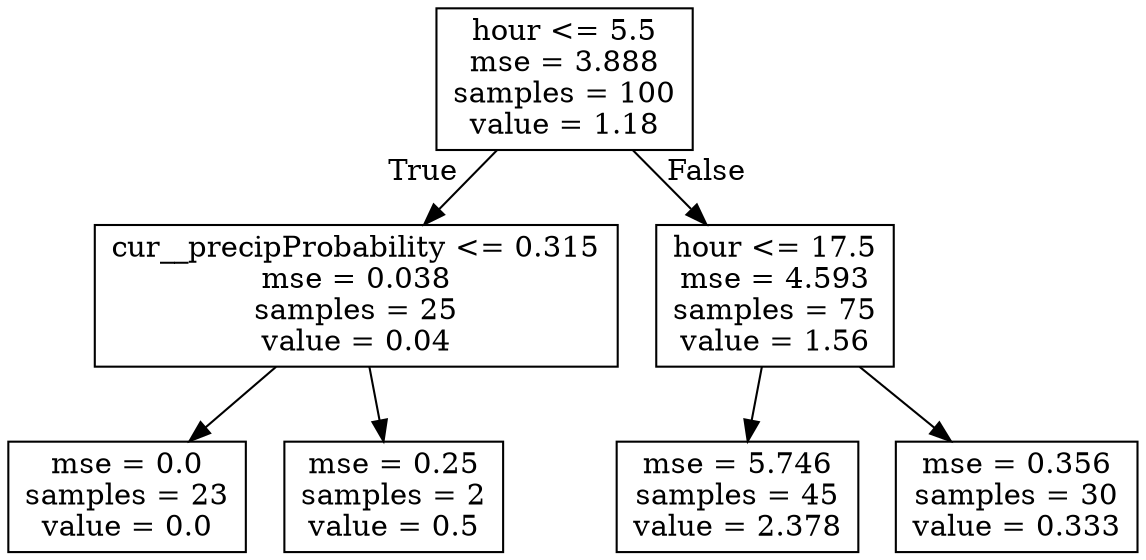 digraph Tree {
node [shape=box] ;
0 [label="hour <= 5.5\nmse = 3.888\nsamples = 100\nvalue = 1.18"] ;
1 [label="cur__precipProbability <= 0.315\nmse = 0.038\nsamples = 25\nvalue = 0.04"] ;
0 -> 1 [labeldistance=2.5, labelangle=45, headlabel="True"] ;
2 [label="mse = 0.0\nsamples = 23\nvalue = 0.0"] ;
1 -> 2 ;
3 [label="mse = 0.25\nsamples = 2\nvalue = 0.5"] ;
1 -> 3 ;
4 [label="hour <= 17.5\nmse = 4.593\nsamples = 75\nvalue = 1.56"] ;
0 -> 4 [labeldistance=2.5, labelangle=-45, headlabel="False"] ;
5 [label="mse = 5.746\nsamples = 45\nvalue = 2.378"] ;
4 -> 5 ;
6 [label="mse = 0.356\nsamples = 30\nvalue = 0.333"] ;
4 -> 6 ;
}